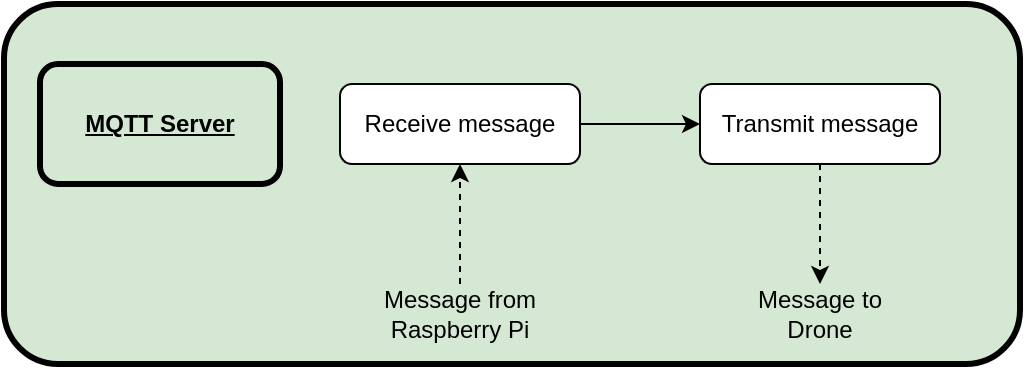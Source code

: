 <mxfile version="20.2.3" type="device"><diagram id="gNx_ZVbU7SxNwKil8nHH" name="Page-1"><mxGraphModel dx="1692" dy="614" grid="1" gridSize="10" guides="1" tooltips="1" connect="1" arrows="1" fold="1" page="1" pageScale="1" pageWidth="827" pageHeight="1169" math="0" shadow="0"><root><mxCell id="0"/><mxCell id="1" parent="0"/><mxCell id="RSVydB4nasMXQ1bZ21bt-13" value="" style="group" vertex="1" connectable="0" parent="1"><mxGeometry x="-748" y="360" width="508" height="180" as="geometry"/></mxCell><mxCell id="RSVydB4nasMXQ1bZ21bt-1" value="" style="rounded=1;whiteSpace=wrap;html=1;strokeWidth=3;fillColor=#d5e8d4;strokeColor=#000000;" vertex="1" parent="RSVydB4nasMXQ1bZ21bt-13"><mxGeometry width="508" height="180" as="geometry"/></mxCell><mxCell id="RSVydB4nasMXQ1bZ21bt-2" value="&lt;b&gt;&lt;u&gt;MQTT Server&lt;/u&gt;&lt;/b&gt;" style="rounded=1;whiteSpace=wrap;html=1;strokeWidth=3;fillColor=none;" vertex="1" parent="RSVydB4nasMXQ1bZ21bt-13"><mxGeometry x="18" y="30" width="120" height="60" as="geometry"/></mxCell><mxCell id="RSVydB4nasMXQ1bZ21bt-3" value="Receive message" style="rounded=1;whiteSpace=wrap;html=1;strokeWidth=1;" vertex="1" parent="RSVydB4nasMXQ1bZ21bt-13"><mxGeometry x="168" y="40" width="120" height="40" as="geometry"/></mxCell><mxCell id="RSVydB4nasMXQ1bZ21bt-4" value="Transmit message" style="rounded=1;whiteSpace=wrap;html=1;strokeWidth=1;" vertex="1" parent="RSVydB4nasMXQ1bZ21bt-13"><mxGeometry x="348" y="40" width="120" height="40" as="geometry"/></mxCell><mxCell id="RSVydB4nasMXQ1bZ21bt-12" style="edgeStyle=orthogonalEdgeStyle;rounded=0;orthogonalLoop=1;jettySize=auto;html=1;exitX=1;exitY=0.5;exitDx=0;exitDy=0;entryX=0;entryY=0.5;entryDx=0;entryDy=0;" edge="1" parent="RSVydB4nasMXQ1bZ21bt-13" source="RSVydB4nasMXQ1bZ21bt-3" target="RSVydB4nasMXQ1bZ21bt-4"><mxGeometry relative="1" as="geometry"/></mxCell><mxCell id="RSVydB4nasMXQ1bZ21bt-9" style="edgeStyle=orthogonalEdgeStyle;rounded=0;orthogonalLoop=1;jettySize=auto;html=1;exitX=0.5;exitY=0;exitDx=0;exitDy=0;entryX=0.5;entryY=1;entryDx=0;entryDy=0;dashed=1;" edge="1" parent="RSVydB4nasMXQ1bZ21bt-13" source="RSVydB4nasMXQ1bZ21bt-8" target="RSVydB4nasMXQ1bZ21bt-3"><mxGeometry relative="1" as="geometry"/></mxCell><mxCell id="RSVydB4nasMXQ1bZ21bt-8" value="Message from Raspberry Pi" style="text;html=1;strokeColor=none;fillColor=none;align=center;verticalAlign=middle;whiteSpace=wrap;rounded=0;" vertex="1" parent="RSVydB4nasMXQ1bZ21bt-13"><mxGeometry x="178" y="140" width="100" height="30" as="geometry"/></mxCell><mxCell id="RSVydB4nasMXQ1bZ21bt-10" value="Message to Drone" style="text;html=1;strokeColor=none;fillColor=none;align=center;verticalAlign=middle;whiteSpace=wrap;rounded=0;" vertex="1" parent="RSVydB4nasMXQ1bZ21bt-13"><mxGeometry x="358" y="140" width="100" height="30" as="geometry"/></mxCell><mxCell id="RSVydB4nasMXQ1bZ21bt-11" style="edgeStyle=orthogonalEdgeStyle;rounded=0;orthogonalLoop=1;jettySize=auto;html=1;exitX=0.5;exitY=1;exitDx=0;exitDy=0;entryX=0.5;entryY=0;entryDx=0;entryDy=0;dashed=1;" edge="1" parent="RSVydB4nasMXQ1bZ21bt-13" source="RSVydB4nasMXQ1bZ21bt-4" target="RSVydB4nasMXQ1bZ21bt-10"><mxGeometry relative="1" as="geometry"/></mxCell></root></mxGraphModel></diagram></mxfile>